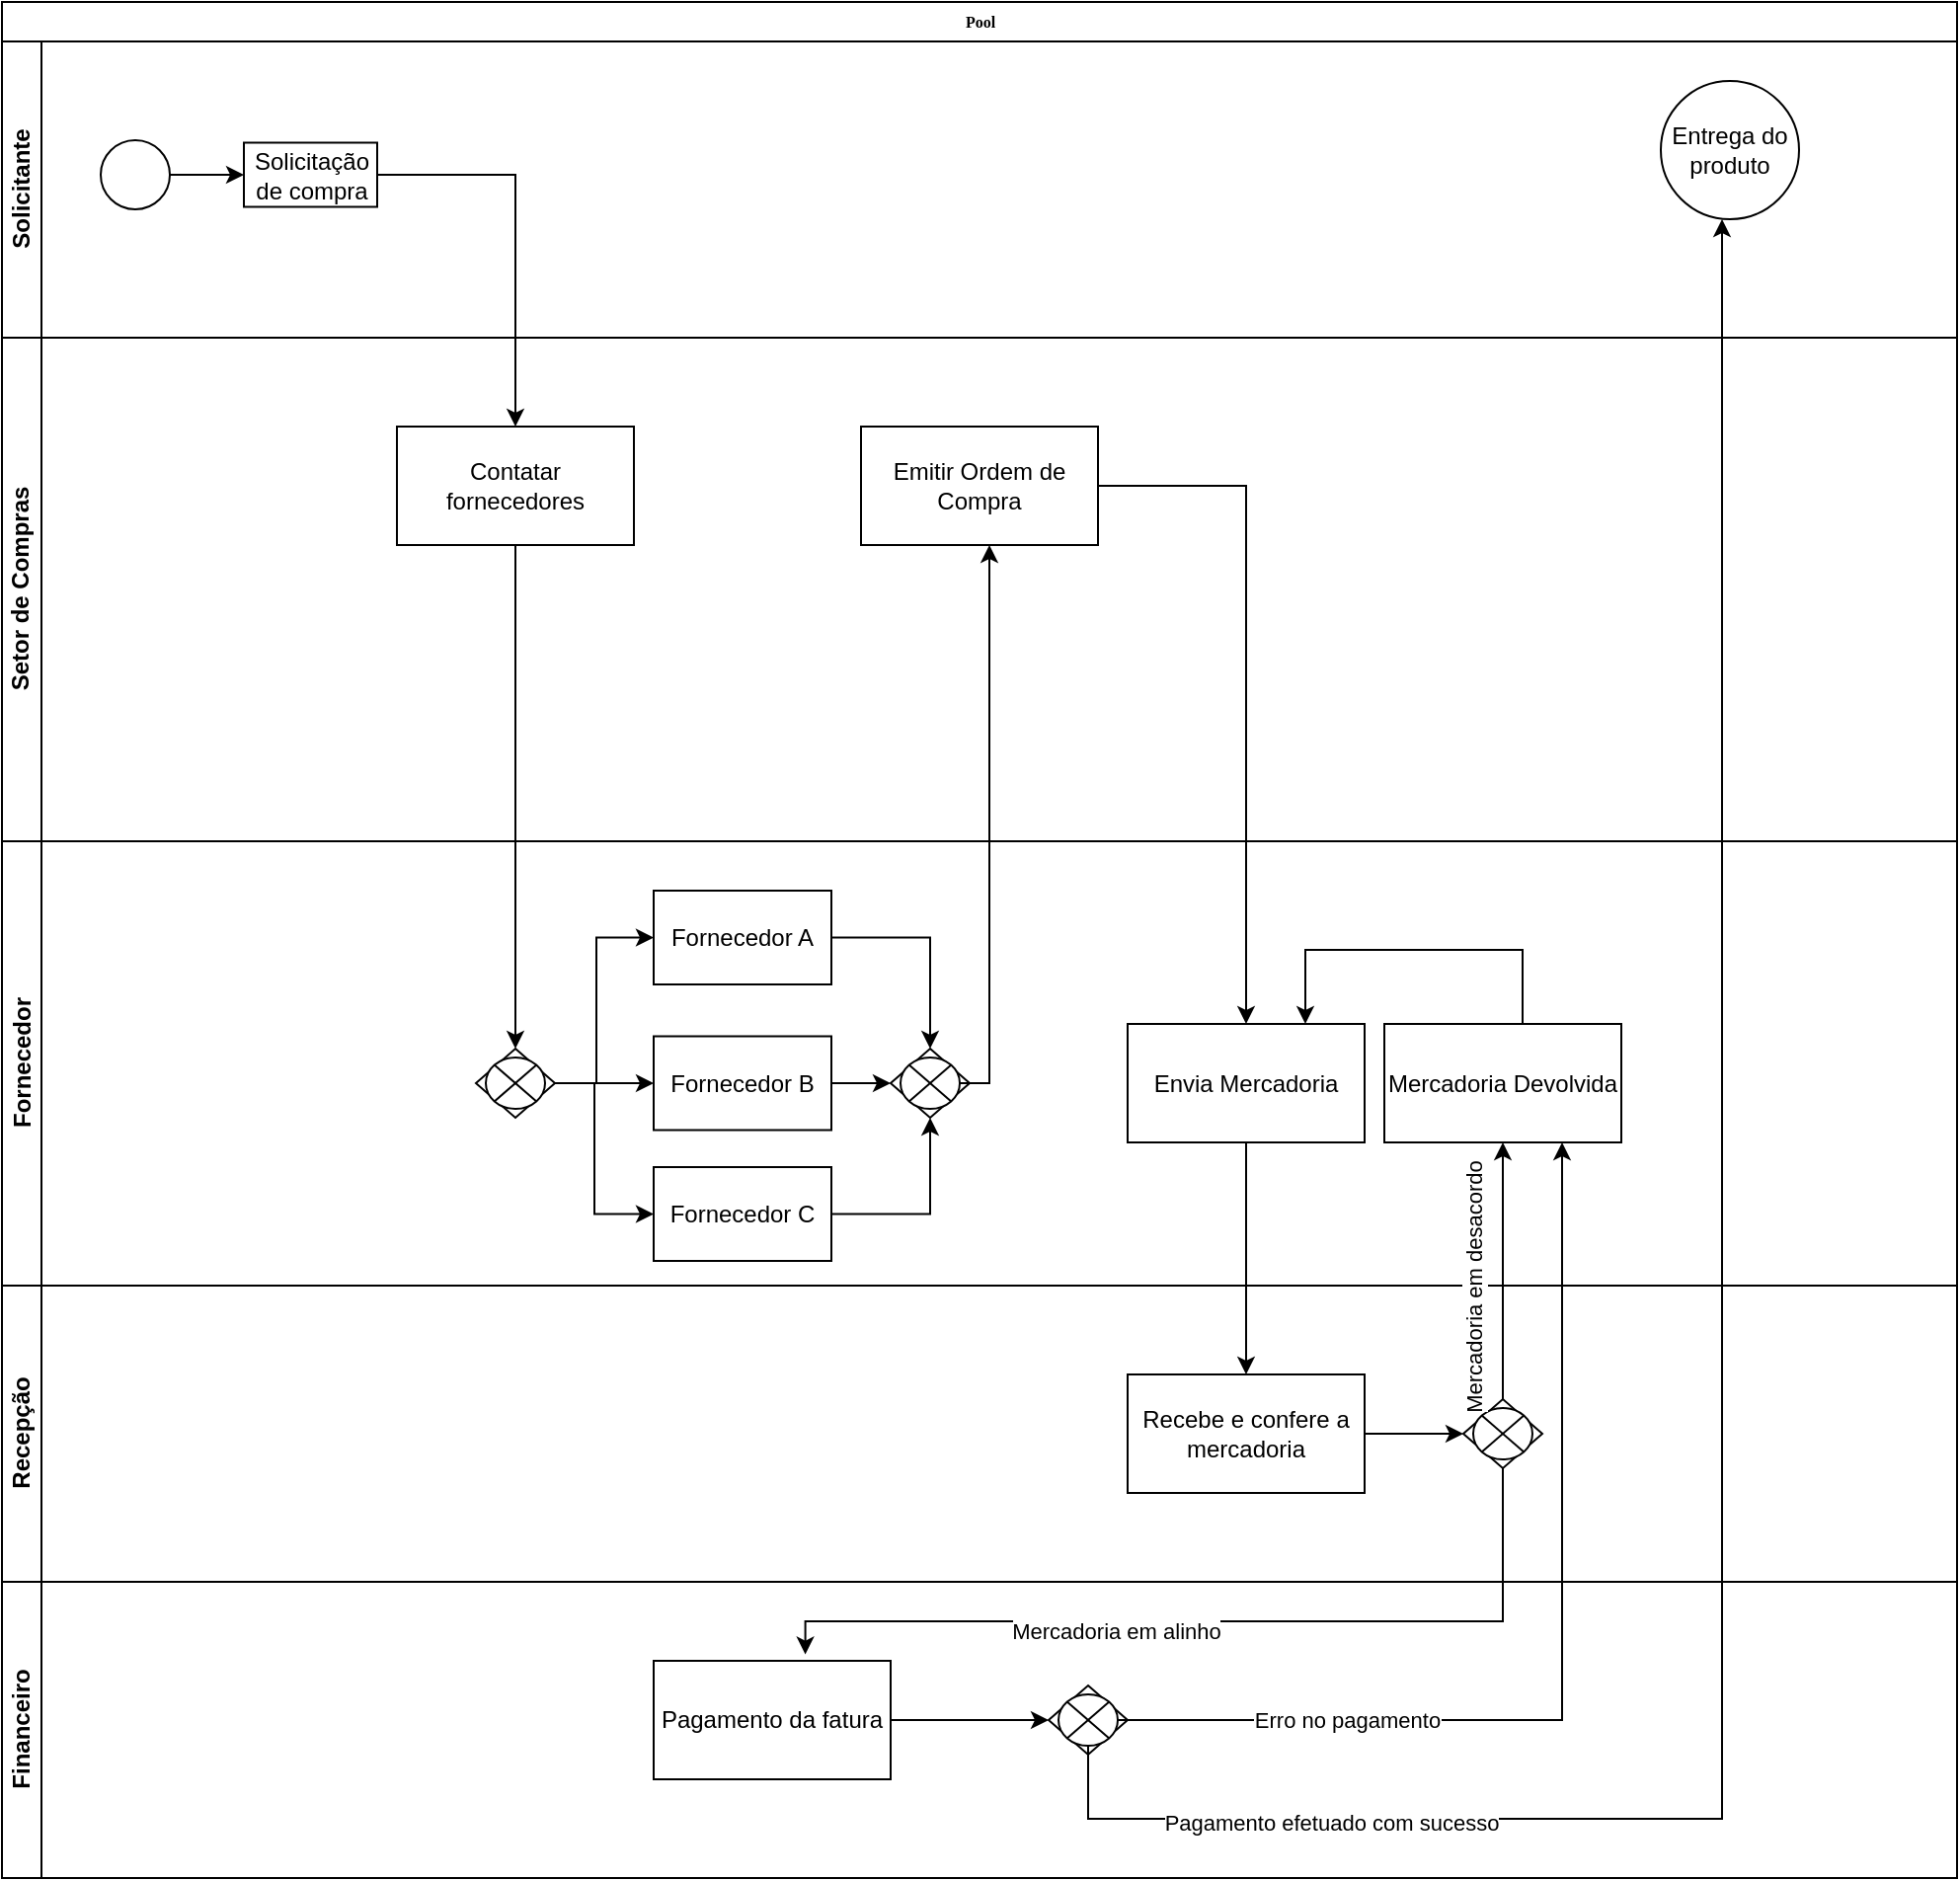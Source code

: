 <mxfile version="24.8.3">
  <diagram name="Page-1" id="c7488fd3-1785-93aa-aadb-54a6760d102a">
    <mxGraphModel dx="1165" dy="613" grid="1" gridSize="10" guides="1" tooltips="1" connect="1" arrows="1" fold="1" page="1" pageScale="1" pageWidth="1100" pageHeight="850" background="none" math="0" shadow="0">
      <root>
        <mxCell id="0" />
        <mxCell id="1" parent="0" />
        <mxCell id="2b4e8129b02d487f-1" value="Pool" style="swimlane;html=1;childLayout=stackLayout;horizontal=1;startSize=20;horizontalStack=0;rounded=0;shadow=0;labelBackgroundColor=none;strokeWidth=1;fontFamily=Verdana;fontSize=8;align=center;" parent="1" vertex="1">
          <mxGeometry x="20" y="20" width="990" height="650" as="geometry" />
        </mxCell>
        <mxCell id="2b4e8129b02d487f-2" value="Solicitante" style="swimlane;html=1;startSize=20;horizontal=0;" parent="2b4e8129b02d487f-1" vertex="1">
          <mxGeometry y="20" width="990" height="150" as="geometry" />
        </mxCell>
        <mxCell id="LP5cMxnmR4-kyR7MELWS-5" value="" style="edgeStyle=orthogonalEdgeStyle;rounded=0;orthogonalLoop=1;jettySize=auto;html=1;" parent="2b4e8129b02d487f-2" source="LP5cMxnmR4-kyR7MELWS-3" target="LP5cMxnmR4-kyR7MELWS-4" edge="1">
          <mxGeometry relative="1" as="geometry" />
        </mxCell>
        <mxCell id="LP5cMxnmR4-kyR7MELWS-3" value="" style="ellipse;whiteSpace=wrap;html=1;aspect=fixed;" parent="2b4e8129b02d487f-2" vertex="1">
          <mxGeometry x="50" y="50" width="35" height="35" as="geometry" />
        </mxCell>
        <mxCell id="LP5cMxnmR4-kyR7MELWS-4" value="Solicitação de compra" style="whiteSpace=wrap;html=1;" parent="2b4e8129b02d487f-2" vertex="1">
          <mxGeometry x="122.5" y="51.25" width="67.5" height="32.5" as="geometry" />
        </mxCell>
        <mxCell id="ZCx5LJv5tRnF_jyQC0q8-14" value="Entrega do produto" style="ellipse;whiteSpace=wrap;html=1;aspect=fixed;" vertex="1" parent="2b4e8129b02d487f-2">
          <mxGeometry x="840" y="20" width="70" height="70" as="geometry" />
        </mxCell>
        <mxCell id="LP5cMxnmR4-kyR7MELWS-6" value="Setor de Compras" style="swimlane;html=1;startSize=20;horizontal=0;" parent="2b4e8129b02d487f-1" vertex="1">
          <mxGeometry y="170" width="990" height="255" as="geometry" />
        </mxCell>
        <mxCell id="LP5cMxnmR4-kyR7MELWS-7" value="Contatar fornecedores" style="whiteSpace=wrap;html=1;" parent="LP5cMxnmR4-kyR7MELWS-6" vertex="1">
          <mxGeometry x="200" y="45" width="120" height="60" as="geometry" />
        </mxCell>
        <mxCell id="LP5cMxnmR4-kyR7MELWS-36" value="Emitir Ordem de Compra" style="whiteSpace=wrap;html=1;" parent="LP5cMxnmR4-kyR7MELWS-6" vertex="1">
          <mxGeometry x="435" y="45" width="120" height="60" as="geometry" />
        </mxCell>
        <mxCell id="LP5cMxnmR4-kyR7MELWS-8" value="" style="edgeStyle=orthogonalEdgeStyle;rounded=0;orthogonalLoop=1;jettySize=auto;html=1;" parent="2b4e8129b02d487f-1" source="LP5cMxnmR4-kyR7MELWS-4" target="LP5cMxnmR4-kyR7MELWS-7" edge="1">
          <mxGeometry relative="1" as="geometry" />
        </mxCell>
        <mxCell id="LP5cMxnmR4-kyR7MELWS-21" value="" style="edgeStyle=orthogonalEdgeStyle;rounded=0;orthogonalLoop=1;jettySize=auto;html=1;" parent="2b4e8129b02d487f-1" source="LP5cMxnmR4-kyR7MELWS-7" target="LP5cMxnmR4-kyR7MELWS-20" edge="1">
          <mxGeometry relative="1" as="geometry" />
        </mxCell>
        <mxCell id="2b4e8129b02d487f-4" value="Fornecedor" style="swimlane;html=1;startSize=20;horizontal=0;" parent="2b4e8129b02d487f-1" vertex="1">
          <mxGeometry y="425" width="990" height="225" as="geometry" />
        </mxCell>
        <mxCell id="LP5cMxnmR4-kyR7MELWS-23" value="" style="edgeStyle=orthogonalEdgeStyle;rounded=0;orthogonalLoop=1;jettySize=auto;html=1;" parent="2b4e8129b02d487f-4" source="LP5cMxnmR4-kyR7MELWS-20" target="LP5cMxnmR4-kyR7MELWS-22" edge="1">
          <mxGeometry relative="1" as="geometry" />
        </mxCell>
        <mxCell id="LP5cMxnmR4-kyR7MELWS-26" style="edgeStyle=orthogonalEdgeStyle;rounded=0;orthogonalLoop=1;jettySize=auto;html=1;exitX=1;exitY=0.5;exitDx=0;exitDy=0;entryX=0;entryY=0.5;entryDx=0;entryDy=0;" parent="2b4e8129b02d487f-4" source="LP5cMxnmR4-kyR7MELWS-20" target="LP5cMxnmR4-kyR7MELWS-24" edge="1">
          <mxGeometry relative="1" as="geometry">
            <mxPoint x="300" y="45" as="targetPoint" />
            <Array as="points">
              <mxPoint x="301" y="123" />
              <mxPoint x="301" y="49" />
            </Array>
          </mxGeometry>
        </mxCell>
        <mxCell id="LP5cMxnmR4-kyR7MELWS-27" style="edgeStyle=orthogonalEdgeStyle;rounded=0;orthogonalLoop=1;jettySize=auto;html=1;entryX=0;entryY=0.5;entryDx=0;entryDy=0;" parent="2b4e8129b02d487f-4" source="LP5cMxnmR4-kyR7MELWS-20" target="LP5cMxnmR4-kyR7MELWS-25" edge="1">
          <mxGeometry relative="1" as="geometry">
            <mxPoint x="300" y="195" as="targetPoint" />
            <Array as="points">
              <mxPoint x="300" y="123" />
              <mxPoint x="300" y="189" />
            </Array>
          </mxGeometry>
        </mxCell>
        <mxCell id="LP5cMxnmR4-kyR7MELWS-20" value="" style="rhombus;whiteSpace=wrap;html=1;" parent="2b4e8129b02d487f-4" vertex="1">
          <mxGeometry x="240" y="105" width="40" height="35" as="geometry" />
        </mxCell>
        <mxCell id="LP5cMxnmR4-kyR7MELWS-22" value="Fornecedor B" style="whiteSpace=wrap;html=1;" parent="2b4e8129b02d487f-4" vertex="1">
          <mxGeometry x="330" y="98.75" width="90" height="47.5" as="geometry" />
        </mxCell>
        <mxCell id="LP5cMxnmR4-kyR7MELWS-32" style="edgeStyle=orthogonalEdgeStyle;rounded=0;orthogonalLoop=1;jettySize=auto;html=1;exitX=1;exitY=0.5;exitDx=0;exitDy=0;entryX=0.5;entryY=1;entryDx=0;entryDy=0;" parent="2b4e8129b02d487f-4" source="LP5cMxnmR4-kyR7MELWS-25" target="LP5cMxnmR4-kyR7MELWS-34" edge="1">
          <mxGeometry relative="1" as="geometry">
            <mxPoint x="510" y="189" as="targetPoint" />
          </mxGeometry>
        </mxCell>
        <mxCell id="LP5cMxnmR4-kyR7MELWS-25" value="Fornecedor C" style="whiteSpace=wrap;html=1;" parent="2b4e8129b02d487f-4" vertex="1">
          <mxGeometry x="330" y="165" width="90" height="47.5" as="geometry" />
        </mxCell>
        <mxCell id="LP5cMxnmR4-kyR7MELWS-29" style="edgeStyle=orthogonalEdgeStyle;rounded=0;orthogonalLoop=1;jettySize=auto;html=1;entryX=0.5;entryY=0;entryDx=0;entryDy=0;" parent="2b4e8129b02d487f-4" source="LP5cMxnmR4-kyR7MELWS-24" target="LP5cMxnmR4-kyR7MELWS-34" edge="1">
          <mxGeometry relative="1" as="geometry">
            <mxPoint x="510" y="48.75" as="targetPoint" />
          </mxGeometry>
        </mxCell>
        <mxCell id="LP5cMxnmR4-kyR7MELWS-24" value="Fornecedor A" style="whiteSpace=wrap;html=1;" parent="2b4e8129b02d487f-4" vertex="1">
          <mxGeometry x="330" y="25" width="90" height="47.5" as="geometry" />
        </mxCell>
        <mxCell id="LP5cMxnmR4-kyR7MELWS-28" value="" style="shape=sumEllipse;perimeter=ellipsePerimeter;whiteSpace=wrap;html=1;backgroundOutline=1;" parent="2b4e8129b02d487f-4" vertex="1">
          <mxGeometry x="245" y="109.5" width="30" height="26" as="geometry" />
        </mxCell>
        <mxCell id="LP5cMxnmR4-kyR7MELWS-38" value="" style="edgeStyle=orthogonalEdgeStyle;rounded=0;orthogonalLoop=1;jettySize=auto;html=1;" parent="2b4e8129b02d487f-4" source="LP5cMxnmR4-kyR7MELWS-22" target="LP5cMxnmR4-kyR7MELWS-34" edge="1">
          <mxGeometry relative="1" as="geometry">
            <mxPoint x="530" y="567.5" as="targetPoint" />
            <mxPoint x="440" y="568" as="sourcePoint" />
          </mxGeometry>
        </mxCell>
        <mxCell id="LP5cMxnmR4-kyR7MELWS-34" value="" style="rhombus;whiteSpace=wrap;html=1;" parent="2b4e8129b02d487f-4" vertex="1">
          <mxGeometry x="450" y="105" width="40" height="35" as="geometry" />
        </mxCell>
        <mxCell id="LP5cMxnmR4-kyR7MELWS-35" value="" style="shape=sumEllipse;perimeter=ellipsePerimeter;whiteSpace=wrap;html=1;backgroundOutline=1;" parent="2b4e8129b02d487f-4" vertex="1">
          <mxGeometry x="455" y="109.5" width="30" height="26" as="geometry" />
        </mxCell>
        <mxCell id="r42TylRSD4KyaHKUJeAF-1" value="Envia Mercadoria" style="whiteSpace=wrap;html=1;" parent="2b4e8129b02d487f-4" vertex="1">
          <mxGeometry x="570" y="92.5" width="120" height="60" as="geometry" />
        </mxCell>
        <mxCell id="r42TylRSD4KyaHKUJeAF-16" style="edgeStyle=orthogonalEdgeStyle;rounded=0;orthogonalLoop=1;jettySize=auto;html=1;entryX=0.75;entryY=0;entryDx=0;entryDy=0;" parent="2b4e8129b02d487f-4" source="r42TylRSD4KyaHKUJeAF-14" target="r42TylRSD4KyaHKUJeAF-1" edge="1">
          <mxGeometry relative="1" as="geometry">
            <Array as="points">
              <mxPoint x="770" y="55" />
              <mxPoint x="660" y="55" />
            </Array>
          </mxGeometry>
        </mxCell>
        <mxCell id="r42TylRSD4KyaHKUJeAF-14" value="Mercadoria Devolvida" style="whiteSpace=wrap;html=1;" parent="2b4e8129b02d487f-4" vertex="1">
          <mxGeometry x="700" y="92.5" width="120" height="60" as="geometry" />
        </mxCell>
        <mxCell id="LP5cMxnmR4-kyR7MELWS-37" value="" style="edgeStyle=orthogonalEdgeStyle;rounded=0;orthogonalLoop=1;jettySize=auto;html=1;" parent="2b4e8129b02d487f-1" source="LP5cMxnmR4-kyR7MELWS-35" target="LP5cMxnmR4-kyR7MELWS-36" edge="1">
          <mxGeometry relative="1" as="geometry">
            <Array as="points">
              <mxPoint x="500" y="548" />
            </Array>
          </mxGeometry>
        </mxCell>
        <mxCell id="r42TylRSD4KyaHKUJeAF-2" value="" style="edgeStyle=orthogonalEdgeStyle;rounded=0;orthogonalLoop=1;jettySize=auto;html=1;" parent="2b4e8129b02d487f-1" source="LP5cMxnmR4-kyR7MELWS-36" target="r42TylRSD4KyaHKUJeAF-1" edge="1">
          <mxGeometry relative="1" as="geometry" />
        </mxCell>
        <mxCell id="r42TylRSD4KyaHKUJeAF-3" value="Recepção" style="swimlane;html=1;startSize=20;horizontal=0;" parent="1" vertex="1">
          <mxGeometry x="20" y="670" width="990" height="150" as="geometry" />
        </mxCell>
        <mxCell id="r42TylRSD4KyaHKUJeAF-12" value="" style="edgeStyle=orthogonalEdgeStyle;rounded=0;orthogonalLoop=1;jettySize=auto;html=1;" parent="r42TylRSD4KyaHKUJeAF-3" source="r42TylRSD4KyaHKUJeAF-7" target="r42TylRSD4KyaHKUJeAF-11" edge="1">
          <mxGeometry relative="1" as="geometry" />
        </mxCell>
        <mxCell id="r42TylRSD4KyaHKUJeAF-7" value="Recebe e confere a mercadoria" style="whiteSpace=wrap;html=1;" parent="r42TylRSD4KyaHKUJeAF-3" vertex="1">
          <mxGeometry x="570" y="45" width="120" height="60" as="geometry" />
        </mxCell>
        <mxCell id="r42TylRSD4KyaHKUJeAF-11" value="" style="rhombus;whiteSpace=wrap;html=1;" parent="r42TylRSD4KyaHKUJeAF-3" vertex="1">
          <mxGeometry x="740" y="57.5" width="40" height="35" as="geometry" />
        </mxCell>
        <mxCell id="r42TylRSD4KyaHKUJeAF-13" value="" style="shape=sumEllipse;perimeter=ellipsePerimeter;whiteSpace=wrap;html=1;backgroundOutline=1;" parent="r42TylRSD4KyaHKUJeAF-3" vertex="1">
          <mxGeometry x="745" y="62" width="30" height="26" as="geometry" />
        </mxCell>
        <mxCell id="r42TylRSD4KyaHKUJeAF-8" value="" style="edgeStyle=orthogonalEdgeStyle;rounded=0;orthogonalLoop=1;jettySize=auto;html=1;" parent="1" source="r42TylRSD4KyaHKUJeAF-1" target="r42TylRSD4KyaHKUJeAF-7" edge="1">
          <mxGeometry relative="1" as="geometry" />
        </mxCell>
        <mxCell id="r42TylRSD4KyaHKUJeAF-9" value="Financeiro" style="swimlane;html=1;startSize=20;horizontal=0;" parent="1" vertex="1">
          <mxGeometry x="20" y="820" width="990" height="150" as="geometry" />
        </mxCell>
        <mxCell id="ZCx5LJv5tRnF_jyQC0q8-4" value="" style="edgeStyle=orthogonalEdgeStyle;rounded=0;orthogonalLoop=1;jettySize=auto;html=1;" edge="1" parent="r42TylRSD4KyaHKUJeAF-9" source="ZCx5LJv5tRnF_jyQC0q8-2">
          <mxGeometry relative="1" as="geometry">
            <mxPoint x="530" y="70" as="targetPoint" />
          </mxGeometry>
        </mxCell>
        <mxCell id="ZCx5LJv5tRnF_jyQC0q8-2" value="Pagamento da fatura" style="rounded=0;whiteSpace=wrap;html=1;" vertex="1" parent="r42TylRSD4KyaHKUJeAF-9">
          <mxGeometry x="330" y="40" width="120" height="60" as="geometry" />
        </mxCell>
        <mxCell id="ZCx5LJv5tRnF_jyQC0q8-5" value="" style="rhombus;whiteSpace=wrap;html=1;" vertex="1" parent="r42TylRSD4KyaHKUJeAF-9">
          <mxGeometry x="530" y="52.5" width="40" height="35" as="geometry" />
        </mxCell>
        <mxCell id="ZCx5LJv5tRnF_jyQC0q8-10" style="edgeStyle=orthogonalEdgeStyle;rounded=0;orthogonalLoop=1;jettySize=auto;html=1;" edge="1" parent="r42TylRSD4KyaHKUJeAF-9" source="ZCx5LJv5tRnF_jyQC0q8-6">
          <mxGeometry relative="1" as="geometry">
            <mxPoint x="871" y="-690" as="targetPoint" />
            <Array as="points">
              <mxPoint x="550" y="120" />
              <mxPoint x="871" y="120" />
              <mxPoint x="871" y="-200" />
            </Array>
          </mxGeometry>
        </mxCell>
        <mxCell id="ZCx5LJv5tRnF_jyQC0q8-12" value="Pagamento efetuado com sucesso" style="edgeLabel;html=1;align=center;verticalAlign=middle;resizable=0;points=[];" vertex="1" connectable="0" parent="ZCx5LJv5tRnF_jyQC0q8-10">
          <mxGeometry x="-0.726" y="-2" relative="1" as="geometry">
            <mxPoint as="offset" />
          </mxGeometry>
        </mxCell>
        <mxCell id="ZCx5LJv5tRnF_jyQC0q8-6" value="" style="shape=sumEllipse;perimeter=ellipsePerimeter;whiteSpace=wrap;html=1;backgroundOutline=1;" vertex="1" parent="r42TylRSD4KyaHKUJeAF-9">
          <mxGeometry x="535" y="57" width="30" height="26" as="geometry" />
        </mxCell>
        <mxCell id="r42TylRSD4KyaHKUJeAF-15" value="" style="edgeStyle=orthogonalEdgeStyle;rounded=0;orthogonalLoop=1;jettySize=auto;html=1;" parent="1" source="r42TylRSD4KyaHKUJeAF-11" target="r42TylRSD4KyaHKUJeAF-14" edge="1">
          <mxGeometry relative="1" as="geometry" />
        </mxCell>
        <mxCell id="r42TylRSD4KyaHKUJeAF-17" value="Mercadoria em desacordo" style="edgeLabel;html=1;align=center;verticalAlign=middle;resizable=0;points=[];rotation=-90;" parent="r42TylRSD4KyaHKUJeAF-15" vertex="1" connectable="0">
          <mxGeometry x="-0.285" relative="1" as="geometry">
            <mxPoint x="-15" y="-10" as="offset" />
          </mxGeometry>
        </mxCell>
        <mxCell id="ZCx5LJv5tRnF_jyQC0q8-8" style="edgeStyle=orthogonalEdgeStyle;rounded=0;orthogonalLoop=1;jettySize=auto;html=1;entryX=0.75;entryY=1;entryDx=0;entryDy=0;" edge="1" parent="1" source="ZCx5LJv5tRnF_jyQC0q8-6" target="r42TylRSD4KyaHKUJeAF-14">
          <mxGeometry relative="1" as="geometry">
            <mxPoint x="810" y="600" as="targetPoint" />
          </mxGeometry>
        </mxCell>
        <mxCell id="ZCx5LJv5tRnF_jyQC0q8-9" value="Erro no pagamento" style="edgeLabel;html=1;align=center;verticalAlign=middle;resizable=0;points=[];" vertex="1" connectable="0" parent="ZCx5LJv5tRnF_jyQC0q8-8">
          <mxGeometry x="-0.796" y="-1" relative="1" as="geometry">
            <mxPoint x="63" y="-1" as="offset" />
          </mxGeometry>
        </mxCell>
        <mxCell id="ZCx5LJv5tRnF_jyQC0q8-18" style="edgeStyle=orthogonalEdgeStyle;rounded=0;orthogonalLoop=1;jettySize=auto;html=1;entryX=0.64;entryY=-0.054;entryDx=0;entryDy=0;entryPerimeter=0;" edge="1" parent="1" source="r42TylRSD4KyaHKUJeAF-11" target="ZCx5LJv5tRnF_jyQC0q8-2">
          <mxGeometry relative="1" as="geometry">
            <mxPoint x="780" y="850" as="targetPoint" />
            <Array as="points">
              <mxPoint x="780" y="840" />
              <mxPoint x="427" y="840" />
            </Array>
          </mxGeometry>
        </mxCell>
        <mxCell id="ZCx5LJv5tRnF_jyQC0q8-19" value="Mercadoria em alinho" style="edgeLabel;html=1;align=center;verticalAlign=middle;resizable=0;points=[];" vertex="1" connectable="0" parent="ZCx5LJv5tRnF_jyQC0q8-18">
          <mxGeometry x="0.225" y="5" relative="1" as="geometry">
            <mxPoint as="offset" />
          </mxGeometry>
        </mxCell>
      </root>
    </mxGraphModel>
  </diagram>
</mxfile>
